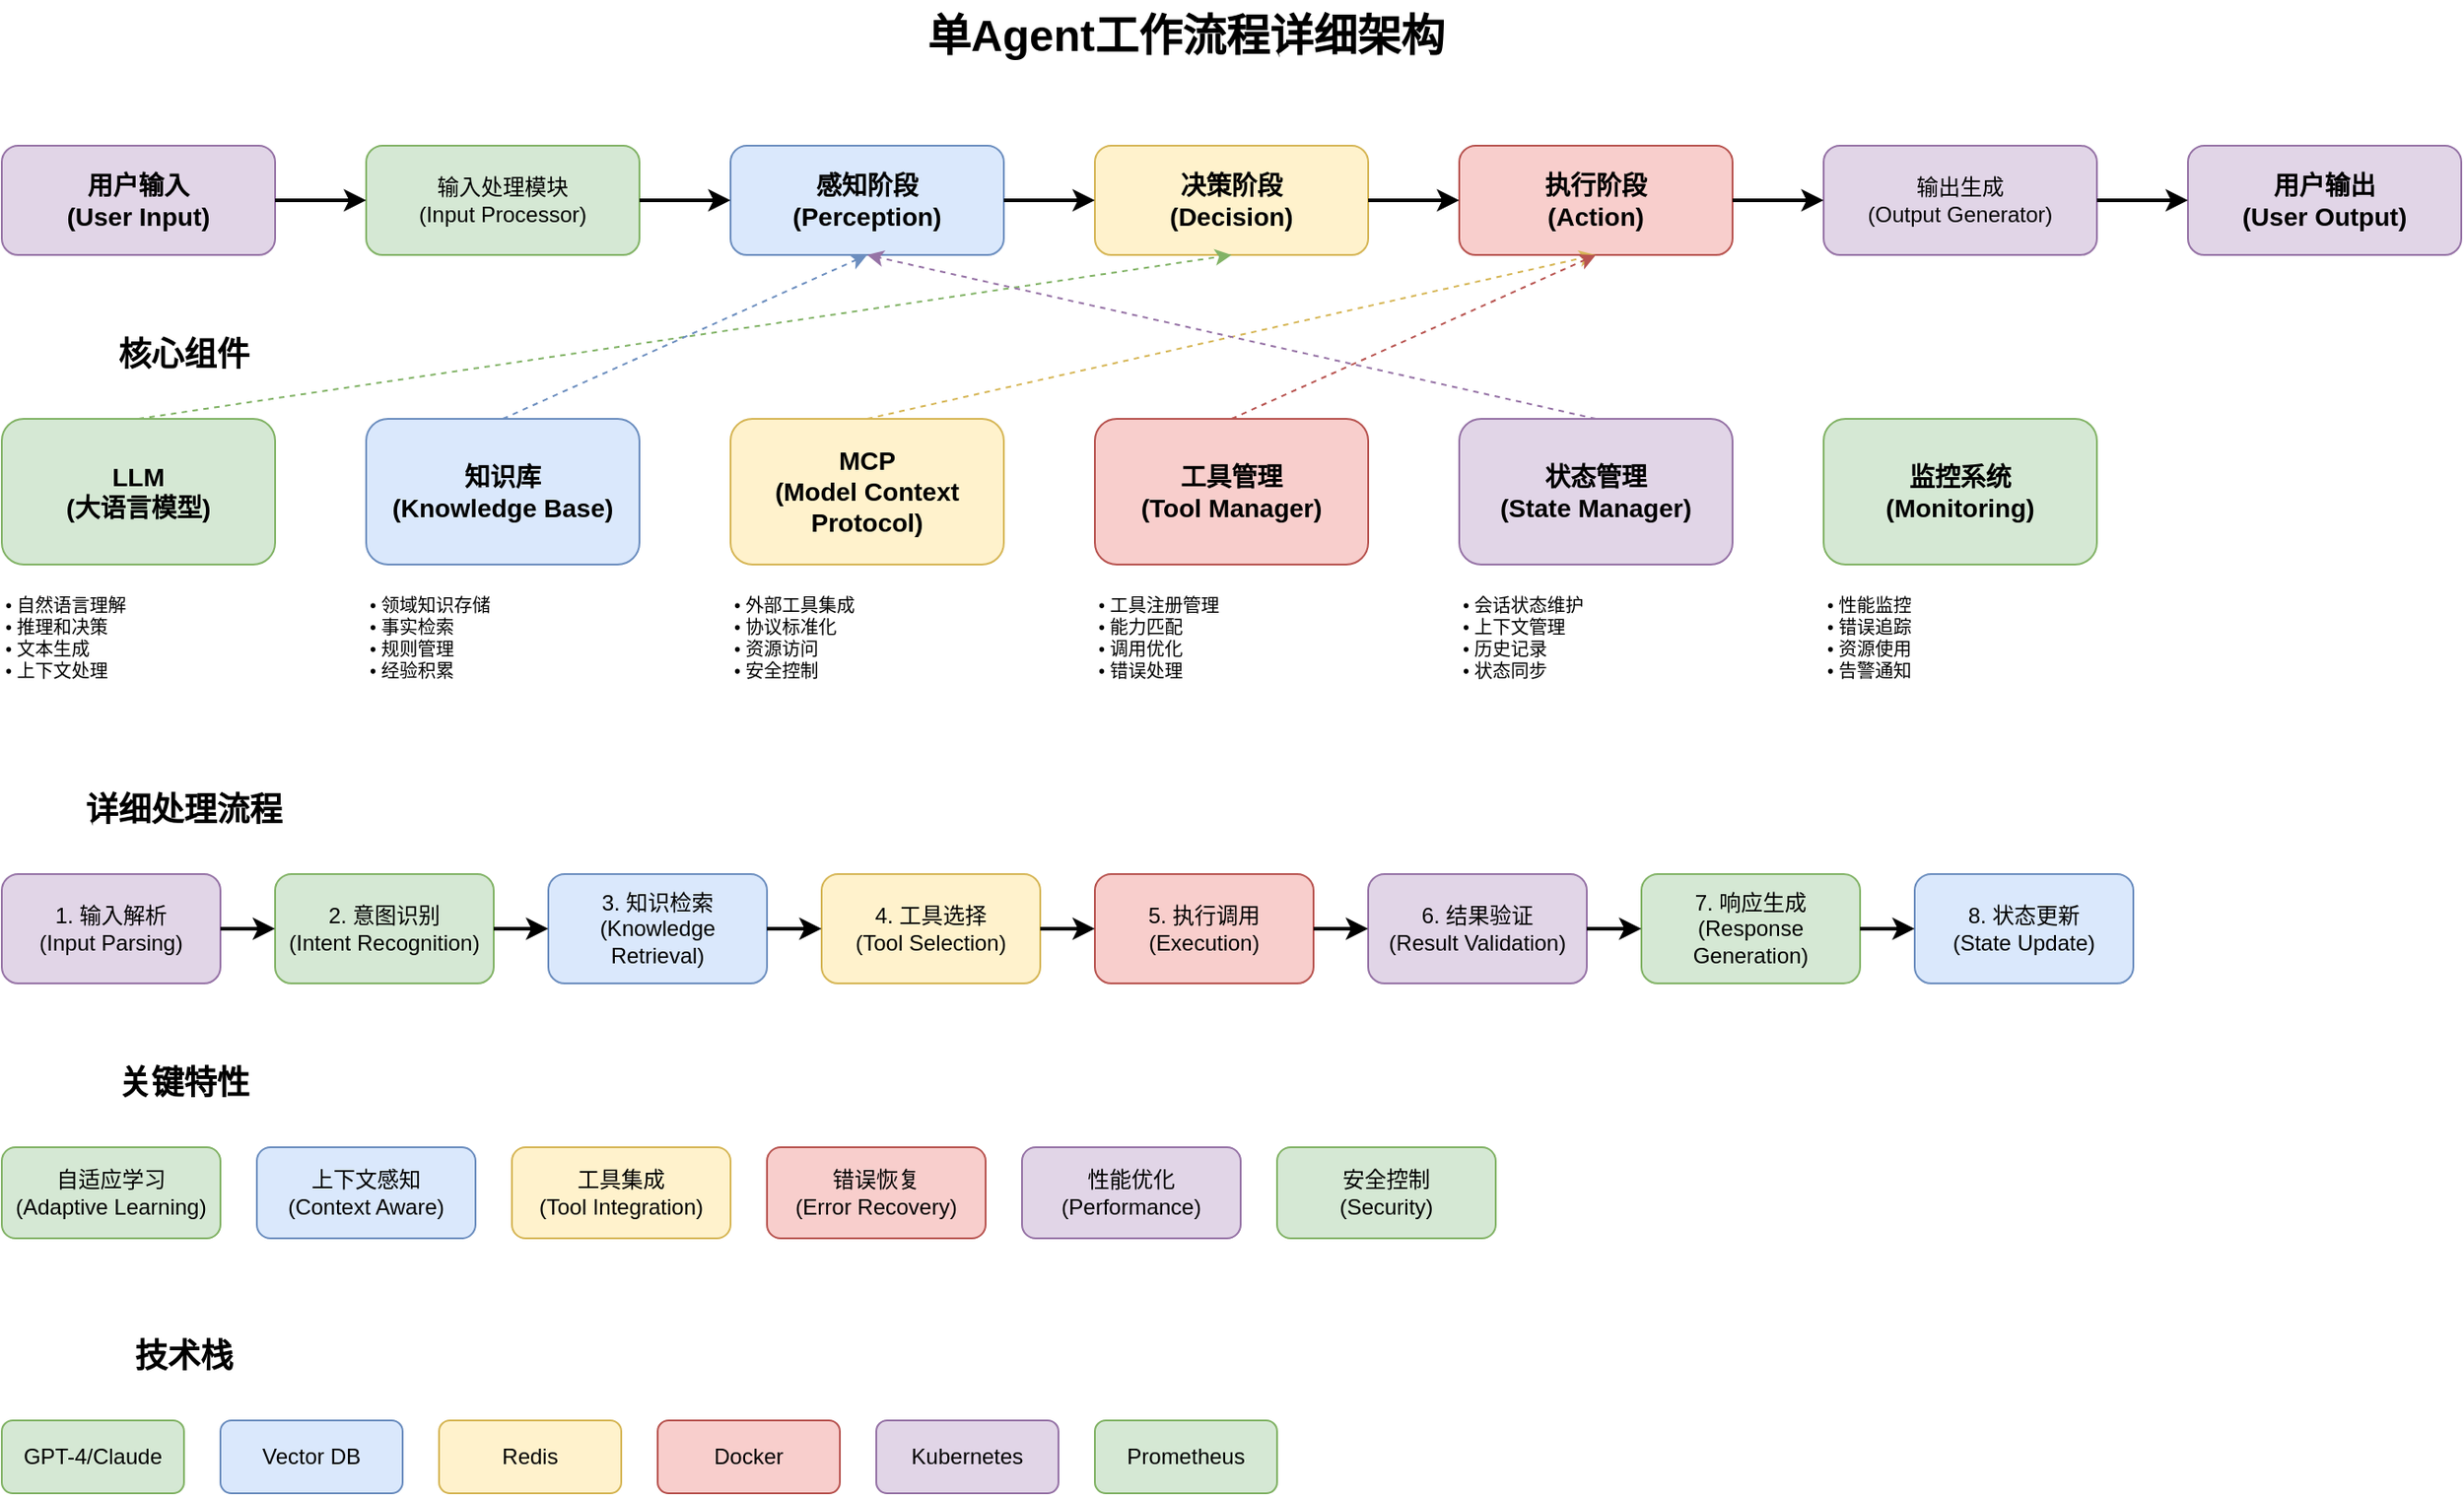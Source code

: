 <mxfile>
    <diagram name="单Agent工作流程" id="single-agent-workflow">
        <mxGraphModel dx="569" dy="568" grid="1" gridSize="10" guides="1" tooltips="1" connect="1" arrows="1" fold="1" page="1" pageScale="1" pageWidth="1400" pageHeight="1000" math="0" shadow="0">
            <root>
                <mxCell id="0"/>
                <mxCell id="1" parent="0"/>
                <mxCell id="title" value="单Agent工作流程详细架构" style="text;html=1;strokeColor=none;fillColor=none;align=center;verticalAlign=middle;whiteSpace=wrap;rounded=0;fontSize=24;fontStyle=1;" parent="1" vertex="1">
                    <mxGeometry x="400" y="20" width="600" height="40" as="geometry"/>
                </mxCell>
                <mxCell id="user-input" value="用户输入&#10;(User Input)" style="rounded=1;whiteSpace=wrap;html=1;fillColor=#e1d5e7;strokeColor=#9673a6;fontSize=14;fontStyle=1;" parent="1" vertex="1">
                    <mxGeometry x="50" y="100" width="150" height="60" as="geometry"/>
                </mxCell>
                <mxCell id="input-processor" value="输入处理模块&#10;(Input Processor)" style="rounded=1;whiteSpace=wrap;html=1;fillColor=#d5e8d4;strokeColor=#82b366;fontSize=12;" parent="1" vertex="1">
                    <mxGeometry x="250" y="100" width="150" height="60" as="geometry"/>
                </mxCell>
                <mxCell id="perception" value="感知阶段&#10;(Perception)" style="rounded=1;whiteSpace=wrap;html=1;fillColor=#dae8fc;strokeColor=#6c8ebf;fontSize=14;fontStyle=1;" parent="1" vertex="1">
                    <mxGeometry x="450" y="100" width="150" height="60" as="geometry"/>
                </mxCell>
                <mxCell id="decision" value="决策阶段&#10;(Decision)" style="rounded=1;whiteSpace=wrap;html=1;fillColor=#fff2cc;strokeColor=#d6b656;fontSize=14;fontStyle=1;" parent="1" vertex="1">
                    <mxGeometry x="650" y="100" width="150" height="60" as="geometry"/>
                </mxCell>
                <mxCell id="action" value="执行阶段&#10;(Action)" style="rounded=1;whiteSpace=wrap;html=1;fillColor=#f8cecc;strokeColor=#b85450;fontSize=14;fontStyle=1;" parent="1" vertex="1">
                    <mxGeometry x="850" y="100" width="150" height="60" as="geometry"/>
                </mxCell>
                <mxCell id="output-generator" value="输出生成&#10;(Output Generator)" style="rounded=1;whiteSpace=wrap;html=1;fillColor=#e1d5e7;strokeColor=#9673a6;fontSize=12;" parent="1" vertex="1">
                    <mxGeometry x="1050" y="100" width="150" height="60" as="geometry"/>
                </mxCell>
                <mxCell id="user-output" value="用户输出&#10;(User Output)" style="rounded=1;whiteSpace=wrap;html=1;fillColor=#e1d5e7;strokeColor=#9673a6;fontSize=14;fontStyle=1;" parent="1" vertex="1">
                    <mxGeometry x="1250" y="100" width="150" height="60" as="geometry"/>
                </mxCell>
                <mxCell id="arrow1" value="" style="endArrow=classic;html=1;rounded=0;exitX=1;exitY=0.5;exitDx=0;exitDy=0;entryX=0;entryY=0.5;entryDx=0;entryDy=0;strokeWidth=2;" parent="1" source="user-input" target="input-processor" edge="1">
                    <mxGeometry width="50" height="50" relative="1" as="geometry">
                        <mxPoint x="290" y="290" as="sourcePoint"/>
                        <mxPoint x="340" y="240" as="targetPoint"/>
                    </mxGeometry>
                </mxCell>
                <mxCell id="arrow2" value="" style="endArrow=classic;html=1;rounded=0;exitX=1;exitY=0.5;exitDx=0;exitDy=0;entryX=0;entryY=0.5;entryDx=0;entryDy=0;strokeWidth=2;" parent="1" source="input-processor" target="perception" edge="1">
                    <mxGeometry width="50" height="50" relative="1" as="geometry">
                        <mxPoint x="290" y="290" as="sourcePoint"/>
                        <mxPoint x="340" y="240" as="targetPoint"/>
                    </mxGeometry>
                </mxCell>
                <mxCell id="arrow3" value="" style="endArrow=classic;html=1;rounded=0;exitX=1;exitY=0.5;exitDx=0;exitDy=0;entryX=0;entryY=0.5;entryDx=0;entryDy=0;strokeWidth=2;" parent="1" source="perception" target="decision" edge="1">
                    <mxGeometry width="50" height="50" relative="1" as="geometry">
                        <mxPoint x="290" y="290" as="sourcePoint"/>
                        <mxPoint x="340" y="240" as="targetPoint"/>
                    </mxGeometry>
                </mxCell>
                <mxCell id="arrow4" value="" style="endArrow=classic;html=1;rounded=0;exitX=1;exitY=0.5;exitDx=0;exitDy=0;entryX=0;entryY=0.5;entryDx=0;entryDy=0;strokeWidth=2;" parent="1" source="decision" target="action" edge="1">
                    <mxGeometry width="50" height="50" relative="1" as="geometry">
                        <mxPoint x="290" y="290" as="sourcePoint"/>
                        <mxPoint x="340" y="240" as="targetPoint"/>
                    </mxGeometry>
                </mxCell>
                <mxCell id="arrow5" value="" style="endArrow=classic;html=1;rounded=0;exitX=1;exitY=0.5;exitDx=0;exitDy=0;entryX=0;entryY=0.5;entryDx=0;entryDy=0;strokeWidth=2;" parent="1" source="action" target="output-generator" edge="1">
                    <mxGeometry width="50" height="50" relative="1" as="geometry">
                        <mxPoint x="290" y="290" as="sourcePoint"/>
                        <mxPoint x="340" y="240" as="targetPoint"/>
                    </mxGeometry>
                </mxCell>
                <mxCell id="arrow6" value="" style="endArrow=classic;html=1;rounded=0;exitX=1;exitY=0.5;exitDx=0;exitDy=0;entryX=0;entryY=0.5;entryDx=0;entryDy=0;strokeWidth=2;" parent="1" source="output-generator" target="user-output" edge="1">
                    <mxGeometry width="50" height="50" relative="1" as="geometry">
                        <mxPoint x="290" y="290" as="sourcePoint"/>
                        <mxPoint x="340" y="240" as="targetPoint"/>
                    </mxGeometry>
                </mxCell>
                <mxCell id="core-components-title" value="核心组件" style="text;html=1;strokeColor=none;fillColor=none;align=center;verticalAlign=middle;whiteSpace=wrap;rounded=0;fontSize=18;fontStyle=1;" parent="1" vertex="1">
                    <mxGeometry x="50" y="200" width="200" height="30" as="geometry"/>
                </mxCell>
                <mxCell id="llm" value="LLM&#10;(大语言模型)" style="rounded=1;whiteSpace=wrap;html=1;fillColor=#d5e8d4;strokeColor=#82b366;fontSize=14;fontStyle=1;" parent="1" vertex="1">
                    <mxGeometry x="50" y="250" width="150" height="80" as="geometry"/>
                </mxCell>
                <mxCell id="knowledge-base" value="知识库&#10;(Knowledge Base)" style="rounded=1;whiteSpace=wrap;html=1;fillColor=#dae8fc;strokeColor=#6c8ebf;fontSize=14;fontStyle=1;" parent="1" vertex="1">
                    <mxGeometry x="250" y="250" width="150" height="80" as="geometry"/>
                </mxCell>
                <mxCell id="mcp" value="MCP&#10;(Model Context Protocol)" style="rounded=1;whiteSpace=wrap;html=1;fillColor=#fff2cc;strokeColor=#d6b656;fontSize=14;fontStyle=1;" parent="1" vertex="1">
                    <mxGeometry x="450" y="250" width="150" height="80" as="geometry"/>
                </mxCell>
                <mxCell id="tool-manager" value="工具管理&#10;(Tool Manager)" style="rounded=1;whiteSpace=wrap;html=1;fillColor=#f8cecc;strokeColor=#b85450;fontSize=14;fontStyle=1;" parent="1" vertex="1">
                    <mxGeometry x="650" y="250" width="150" height="80" as="geometry"/>
                </mxCell>
                <mxCell id="state-manager" value="状态管理&#10;(State Manager)" style="rounded=1;whiteSpace=wrap;html=1;fillColor=#e1d5e7;strokeColor=#9673a6;fontSize=14;fontStyle=1;" parent="1" vertex="1">
                    <mxGeometry x="850" y="250" width="150" height="80" as="geometry"/>
                </mxCell>
                <mxCell id="monitoring" value="监控系统&#10;(Monitoring)" style="rounded=1;whiteSpace=wrap;html=1;fillColor=#d5e8d4;strokeColor=#82b366;fontSize=14;fontStyle=1;" parent="1" vertex="1">
                    <mxGeometry x="1050" y="250" width="150" height="80" as="geometry"/>
                </mxCell>
                <mxCell id="llm-details" value="• 自然语言理解&#10;• 推理和决策&#10;• 文本生成&#10;• 上下文处理" style="text;html=1;strokeColor=none;fillColor=none;align=left;verticalAlign=top;whiteSpace=wrap;rounded=0;fontSize=10;" parent="1" vertex="1">
                    <mxGeometry x="50" y="340" width="150" height="80" as="geometry"/>
                </mxCell>
                <mxCell id="kb-details" value="• 领域知识存储&#10;• 事实检索&#10;• 规则管理&#10;• 经验积累" style="text;html=1;strokeColor=none;fillColor=none;align=left;verticalAlign=top;whiteSpace=wrap;rounded=0;fontSize=10;" parent="1" vertex="1">
                    <mxGeometry x="250" y="340" width="150" height="80" as="geometry"/>
                </mxCell>
                <mxCell id="mcp-details" value="• 外部工具集成&#10;• 协议标准化&#10;• 资源访问&#10;• 安全控制" style="text;html=1;strokeColor=none;fillColor=none;align=left;verticalAlign=top;whiteSpace=wrap;rounded=0;fontSize=10;" parent="1" vertex="1">
                    <mxGeometry x="450" y="340" width="150" height="80" as="geometry"/>
                </mxCell>
                <mxCell id="tool-details" value="• 工具注册管理&#10;• 能力匹配&#10;• 调用优化&#10;• 错误处理" style="text;html=1;strokeColor=none;fillColor=none;align=left;verticalAlign=top;whiteSpace=wrap;rounded=0;fontSize=10;" parent="1" vertex="1">
                    <mxGeometry x="650" y="340" width="150" height="80" as="geometry"/>
                </mxCell>
                <mxCell id="state-details" value="• 会话状态维护&#10;• 上下文管理&#10;• 历史记录&#10;• 状态同步" style="text;html=1;strokeColor=none;fillColor=none;align=left;verticalAlign=top;whiteSpace=wrap;rounded=0;fontSize=10;" parent="1" vertex="1">
                    <mxGeometry x="850" y="340" width="150" height="80" as="geometry"/>
                </mxCell>
                <mxCell id="monitoring-details" value="• 性能监控&#10;• 错误追踪&#10;• 资源使用&#10;• 告警通知" style="text;html=1;strokeColor=none;fillColor=none;align=left;verticalAlign=top;whiteSpace=wrap;rounded=0;fontSize=10;" parent="1" vertex="1">
                    <mxGeometry x="1050" y="340" width="150" height="80" as="geometry"/>
                </mxCell>
                <mxCell id="llm-connection" value="" style="endArrow=classic;html=1;rounded=0;exitX=0.5;exitY=0;exitDx=0;exitDy=0;entryX=0.5;entryY=1;entryDx=0;entryDy=0;strokeWidth=1;strokeColor=#82b366;dashed=1;" parent="1" source="llm" target="decision" edge="1">
                    <mxGeometry width="50" height="50" relative="1" as="geometry">
                        <mxPoint x="290" y="290" as="sourcePoint"/>
                        <mxPoint x="340" y="240" as="targetPoint"/>
                    </mxGeometry>
                </mxCell>
                <mxCell id="kb-connection" value="" style="endArrow=classic;html=1;rounded=0;exitX=0.5;exitY=0;exitDx=0;exitDy=0;entryX=0.5;entryY=1;entryDx=0;entryDy=0;strokeWidth=1;strokeColor=#6c8ebf;dashed=1;" parent="1" source="knowledge-base" target="perception" edge="1">
                    <mxGeometry width="50" height="50" relative="1" as="geometry">
                        <mxPoint x="290" y="290" as="sourcePoint"/>
                        <mxPoint x="340" y="240" as="targetPoint"/>
                    </mxGeometry>
                </mxCell>
                <mxCell id="mcp-connection" value="" style="endArrow=classic;html=1;rounded=0;exitX=0.5;exitY=0;exitDx=0;exitDy=0;entryX=0.5;entryY=1;entryDx=0;entryDy=0;strokeWidth=1;strokeColor=#d6b656;dashed=1;" parent="1" source="mcp" target="action" edge="1">
                    <mxGeometry width="50" height="50" relative="1" as="geometry">
                        <mxPoint x="290" y="290" as="sourcePoint"/>
                        <mxPoint x="340" y="240" as="targetPoint"/>
                    </mxGeometry>
                </mxCell>
                <mxCell id="tool-connection" value="" style="endArrow=classic;html=1;rounded=0;exitX=0.5;exitY=0;exitDx=0;exitDy=0;entryX=0.5;entryY=1;entryDx=0;entryDy=0;strokeWidth=1;strokeColor=#b85450;dashed=1;" parent="1" source="tool-manager" target="action" edge="1">
                    <mxGeometry width="50" height="50" relative="1" as="geometry">
                        <mxPoint x="290" y="290" as="sourcePoint"/>
                        <mxPoint x="340" y="240" as="targetPoint"/>
                    </mxGeometry>
                </mxCell>
                <mxCell id="state-connection" value="" style="endArrow=classic;html=1;rounded=0;exitX=0.5;exitY=0;exitDx=0;exitDy=0;entryX=0.5;entryY=1;entryDx=0;entryDy=0;strokeWidth=1;strokeColor=#9673a6;dashed=1;" parent="1" source="state-manager" target="perception" edge="1">
                    <mxGeometry width="50" height="50" relative="1" as="geometry">
                        <mxPoint x="290" y="290" as="sourcePoint"/>
                        <mxPoint x="340" y="240" as="targetPoint"/>
                    </mxGeometry>
                </mxCell>
                <mxCell id="detailed-flow-title" value="详细处理流程" style="text;html=1;strokeColor=none;fillColor=none;align=center;verticalAlign=middle;whiteSpace=wrap;rounded=0;fontSize=18;fontStyle=1;" parent="1" vertex="1">
                    <mxGeometry x="50" y="450" width="200" height="30" as="geometry"/>
                </mxCell>
                <mxCell id="step1" value="1. 输入解析&#10;(Input Parsing)" style="rounded=1;whiteSpace=wrap;html=1;fillColor=#e1d5e7;strokeColor=#9673a6;fontSize=12;" parent="1" vertex="1">
                    <mxGeometry x="50" y="500" width="120" height="60" as="geometry"/>
                </mxCell>
                <mxCell id="step2" value="2. 意图识别&#10;(Intent Recognition)" style="rounded=1;whiteSpace=wrap;html=1;fillColor=#d5e8d4;strokeColor=#82b366;fontSize=12;" parent="1" vertex="1">
                    <mxGeometry x="200" y="500" width="120" height="60" as="geometry"/>
                </mxCell>
                <mxCell id="step3" value="3. 知识检索&#10;(Knowledge Retrieval)" style="rounded=1;whiteSpace=wrap;html=1;fillColor=#dae8fc;strokeColor=#6c8ebf;fontSize=12;" parent="1" vertex="1">
                    <mxGeometry x="350" y="500" width="120" height="60" as="geometry"/>
                </mxCell>
                <mxCell id="step4" value="4. 工具选择&#10;(Tool Selection)" style="rounded=1;whiteSpace=wrap;html=1;fillColor=#fff2cc;strokeColor=#d6b656;fontSize=12;" parent="1" vertex="1">
                    <mxGeometry x="500" y="500" width="120" height="60" as="geometry"/>
                </mxCell>
                <mxCell id="step5" value="5. 执行调用&#10;(Execution)" style="rounded=1;whiteSpace=wrap;html=1;fillColor=#f8cecc;strokeColor=#b85450;fontSize=12;" parent="1" vertex="1">
                    <mxGeometry x="650" y="500" width="120" height="60" as="geometry"/>
                </mxCell>
                <mxCell id="step6" value="6. 结果验证&#10;(Result Validation)" style="rounded=1;whiteSpace=wrap;html=1;fillColor=#e1d5e7;strokeColor=#9673a6;fontSize=12;" parent="1" vertex="1">
                    <mxGeometry x="800" y="500" width="120" height="60" as="geometry"/>
                </mxCell>
                <mxCell id="step7" value="7. 响应生成&#10;(Response Generation)" style="rounded=1;whiteSpace=wrap;html=1;fillColor=#d5e8d4;strokeColor=#82b366;fontSize=12;" parent="1" vertex="1">
                    <mxGeometry x="950" y="500" width="120" height="60" as="geometry"/>
                </mxCell>
                <mxCell id="step8" value="8. 状态更新&#10;(State Update)" style="rounded=1;whiteSpace=wrap;html=1;fillColor=#dae8fc;strokeColor=#6c8ebf;fontSize=12;" parent="1" vertex="1">
                    <mxGeometry x="1100" y="500" width="120" height="60" as="geometry"/>
                </mxCell>
                <mxCell id="step-arrow1" value="" style="endArrow=classic;html=1;rounded=0;exitX=1;exitY=0.5;exitDx=0;exitDy=0;entryX=0;entryY=0.5;entryDx=0;entryDy=0;strokeWidth=2;" parent="1" source="step1" target="step2" edge="1">
                    <mxGeometry width="50" height="50" relative="1" as="geometry">
                        <mxPoint x="290" y="290" as="sourcePoint"/>
                        <mxPoint x="340" y="240" as="targetPoint"/>
                    </mxGeometry>
                </mxCell>
                <mxCell id="step-arrow2" value="" style="endArrow=classic;html=1;rounded=0;exitX=1;exitY=0.5;exitDx=0;exitDy=0;entryX=0;entryY=0.5;entryDx=0;entryDy=0;strokeWidth=2;" parent="1" source="step2" target="step3" edge="1">
                    <mxGeometry width="50" height="50" relative="1" as="geometry">
                        <mxPoint x="290" y="290" as="sourcePoint"/>
                        <mxPoint x="340" y="240" as="targetPoint"/>
                    </mxGeometry>
                </mxCell>
                <mxCell id="step-arrow3" value="" style="endArrow=classic;html=1;rounded=0;exitX=1;exitY=0.5;exitDx=0;exitDy=0;entryX=0;entryY=0.5;entryDx=0;entryDy=0;strokeWidth=2;" parent="1" source="step3" target="step4" edge="1">
                    <mxGeometry width="50" height="50" relative="1" as="geometry">
                        <mxPoint x="290" y="290" as="sourcePoint"/>
                        <mxPoint x="340" y="240" as="targetPoint"/>
                    </mxGeometry>
                </mxCell>
                <mxCell id="step-arrow4" value="" style="endArrow=classic;html=1;rounded=0;exitX=1;exitY=0.5;exitDx=0;exitDy=0;entryX=0;entryY=0.5;entryDx=0;entryDy=0;strokeWidth=2;" parent="1" source="step4" target="step5" edge="1">
                    <mxGeometry width="50" height="50" relative="1" as="geometry">
                        <mxPoint x="290" y="290" as="sourcePoint"/>
                        <mxPoint x="340" y="240" as="targetPoint"/>
                    </mxGeometry>
                </mxCell>
                <mxCell id="step-arrow5" value="" style="endArrow=classic;html=1;rounded=0;exitX=1;exitY=0.5;exitDx=0;exitDy=0;entryX=0;entryY=0.5;entryDx=0;entryDy=0;strokeWidth=2;" parent="1" source="step5" target="step6" edge="1">
                    <mxGeometry width="50" height="50" relative="1" as="geometry">
                        <mxPoint x="290" y="290" as="sourcePoint"/>
                        <mxPoint x="340" y="240" as="targetPoint"/>
                    </mxGeometry>
                </mxCell>
                <mxCell id="step-arrow6" value="" style="endArrow=classic;html=1;rounded=0;exitX=1;exitY=0.5;exitDx=0;exitDy=0;entryX=0;entryY=0.5;entryDx=0;entryDy=0;strokeWidth=2;" parent="1" source="step6" target="step7" edge="1">
                    <mxGeometry width="50" height="50" relative="1" as="geometry">
                        <mxPoint x="290" y="290" as="sourcePoint"/>
                        <mxPoint x="340" y="240" as="targetPoint"/>
                    </mxGeometry>
                </mxCell>
                <mxCell id="step-arrow7" value="" style="endArrow=classic;html=1;rounded=0;exitX=1;exitY=0.5;exitDx=0;exitDy=0;entryX=0;entryY=0.5;entryDx=0;entryDy=0;strokeWidth=2;" parent="1" source="step7" target="step8" edge="1">
                    <mxGeometry width="50" height="50" relative="1" as="geometry">
                        <mxPoint x="290" y="290" as="sourcePoint"/>
                        <mxPoint x="340" y="240" as="targetPoint"/>
                    </mxGeometry>
                </mxCell>
                <mxCell id="features-title" value="关键特性" style="text;html=1;strokeColor=none;fillColor=none;align=center;verticalAlign=middle;whiteSpace=wrap;rounded=0;fontSize=18;fontStyle=1;" parent="1" vertex="1">
                    <mxGeometry x="50" y="600" width="200" height="30" as="geometry"/>
                </mxCell>
                <mxCell id="feature1" value="自适应学习&#10;(Adaptive Learning)" style="rounded=1;whiteSpace=wrap;html=1;fillColor=#d5e8d4;strokeColor=#82b366;fontSize=12;" parent="1" vertex="1">
                    <mxGeometry x="50" y="650" width="120" height="50" as="geometry"/>
                </mxCell>
                <mxCell id="feature2" value="上下文感知&#10;(Context Aware)" style="rounded=1;whiteSpace=wrap;html=1;fillColor=#dae8fc;strokeColor=#6c8ebf;fontSize=12;" parent="1" vertex="1">
                    <mxGeometry x="190" y="650" width="120" height="50" as="geometry"/>
                </mxCell>
                <mxCell id="feature3" value="工具集成&#10;(Tool Integration)" style="rounded=1;whiteSpace=wrap;html=1;fillColor=#fff2cc;strokeColor=#d6b656;fontSize=12;" parent="1" vertex="1">
                    <mxGeometry x="330" y="650" width="120" height="50" as="geometry"/>
                </mxCell>
                <mxCell id="feature4" value="错误恢复&#10;(Error Recovery)" style="rounded=1;whiteSpace=wrap;html=1;fillColor=#f8cecc;strokeColor=#b85450;fontSize=12;" parent="1" vertex="1">
                    <mxGeometry x="470" y="650" width="120" height="50" as="geometry"/>
                </mxCell>
                <mxCell id="feature5" value="性能优化&#10;(Performance)" style="rounded=1;whiteSpace=wrap;html=1;fillColor=#e1d5e7;strokeColor=#9673a6;fontSize=12;" parent="1" vertex="1">
                    <mxGeometry x="610" y="650" width="120" height="50" as="geometry"/>
                </mxCell>
                <mxCell id="feature6" value="安全控制&#10;(Security)" style="rounded=1;whiteSpace=wrap;html=1;fillColor=#d5e8d4;strokeColor=#82b366;fontSize=12;" parent="1" vertex="1">
                    <mxGeometry x="750" y="650" width="120" height="50" as="geometry"/>
                </mxCell>
                <mxCell id="tech-stack-title" value="技术栈" style="text;html=1;strokeColor=none;fillColor=none;align=center;verticalAlign=middle;whiteSpace=wrap;rounded=0;fontSize=18;fontStyle=1;" parent="1" vertex="1">
                    <mxGeometry x="50" y="750" width="200" height="30" as="geometry"/>
                </mxCell>
                <mxCell id="tech1" value="GPT-4/Claude" style="rounded=1;whiteSpace=wrap;html=1;fillColor=#d5e8d4;strokeColor=#82b366;fontSize=12;" parent="1" vertex="1">
                    <mxGeometry x="50" y="800" width="100" height="40" as="geometry"/>
                </mxCell>
                <mxCell id="tech2" value="Vector DB" style="rounded=1;whiteSpace=wrap;html=1;fillColor=#dae8fc;strokeColor=#6c8ebf;fontSize=12;" parent="1" vertex="1">
                    <mxGeometry x="170" y="800" width="100" height="40" as="geometry"/>
                </mxCell>
                <mxCell id="tech3" value="Redis" style="rounded=1;whiteSpace=wrap;html=1;fillColor=#fff2cc;strokeColor=#d6b656;fontSize=12;" parent="1" vertex="1">
                    <mxGeometry x="290" y="800" width="100" height="40" as="geometry"/>
                </mxCell>
                <mxCell id="tech4" value="Docker" style="rounded=1;whiteSpace=wrap;html=1;fillColor=#f8cecc;strokeColor=#b85450;fontSize=12;" parent="1" vertex="1">
                    <mxGeometry x="410" y="800" width="100" height="40" as="geometry"/>
                </mxCell>
                <mxCell id="tech5" value="Kubernetes" style="rounded=1;whiteSpace=wrap;html=1;fillColor=#e1d5e7;strokeColor=#9673a6;fontSize=12;" parent="1" vertex="1">
                    <mxGeometry x="530" y="800" width="100" height="40" as="geometry"/>
                </mxCell>
                <mxCell id="tech6" value="Prometheus" style="rounded=1;whiteSpace=wrap;html=1;fillColor=#d5e8d4;strokeColor=#82b366;fontSize=12;" parent="1" vertex="1">
                    <mxGeometry x="650" y="800" width="100" height="40" as="geometry"/>
                </mxCell>
            </root>
        </mxGraphModel>
    </diagram>
</mxfile>